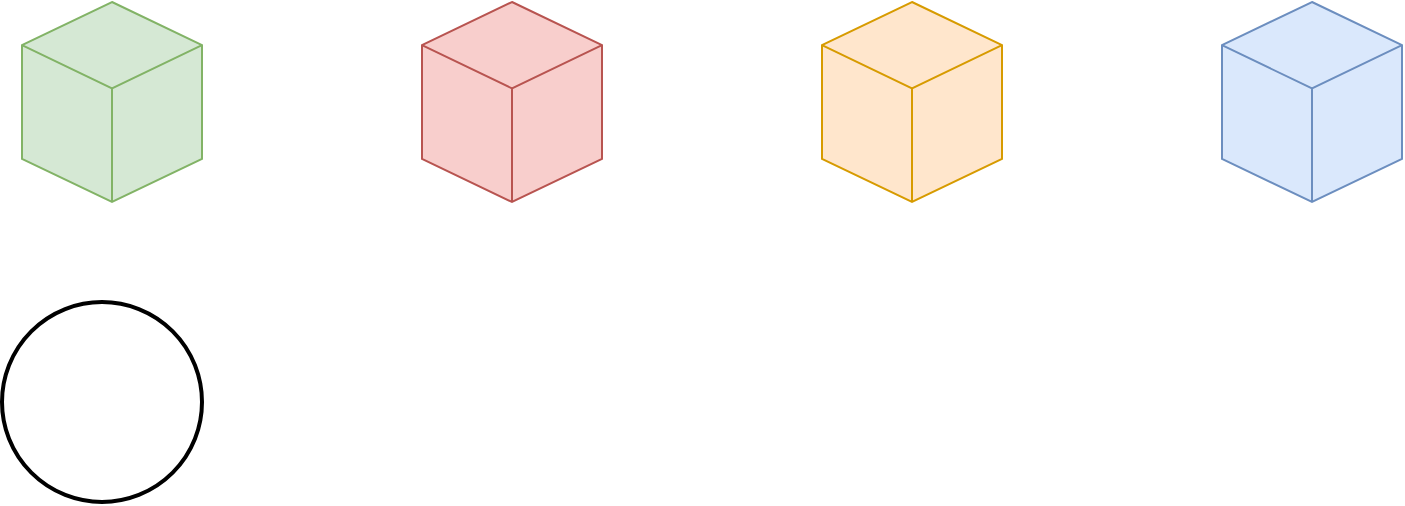 <mxfile>
    <diagram id="77GjlzX0XhjPMCANRn7o" name="Page-1">
        <mxGraphModel dx="1216" dy="781" grid="1" gridSize="10" guides="1" tooltips="1" connect="1" arrows="1" fold="1" page="1" pageScale="1" pageWidth="850" pageHeight="1100" math="0" shadow="0">
            <root>
                <mxCell id="0"/>
                <mxCell id="1" parent="0"/>
                <mxCell id="5" value="" style="html=1;whiteSpace=wrap;shape=isoCube2;backgroundOutline=1;isoAngle=15;fillColor=#d5e8d4;strokeColor=#82b366;" parent="1" vertex="1">
                    <mxGeometry x="60" y="50" width="90" height="100" as="geometry"/>
                </mxCell>
                <mxCell id="6" value="" style="html=1;whiteSpace=wrap;shape=isoCube2;backgroundOutline=1;isoAngle=15;fillColor=#f8cecc;strokeColor=#b85450;" parent="1" vertex="1">
                    <mxGeometry x="260" y="50" width="90" height="100" as="geometry"/>
                </mxCell>
                <mxCell id="7" value="" style="html=1;whiteSpace=wrap;shape=isoCube2;backgroundOutline=1;isoAngle=15;fillColor=#ffe6cc;strokeColor=#d79b00;" parent="1" vertex="1">
                    <mxGeometry x="460" y="50" width="90" height="100" as="geometry"/>
                </mxCell>
                <mxCell id="8" value="" style="html=1;whiteSpace=wrap;shape=isoCube2;backgroundOutline=1;isoAngle=15;fillColor=#dae8fc;strokeColor=#6c8ebf;" parent="1" vertex="1">
                    <mxGeometry x="660" y="50" width="90" height="100" as="geometry"/>
                </mxCell>
                <mxCell id="9" value="" style="strokeWidth=2;html=1;shape=mxgraph.flowchart.start_2;whiteSpace=wrap;" parent="1" vertex="1">
                    <mxGeometry x="50" y="200" width="100" height="100" as="geometry"/>
                </mxCell>
            </root>
        </mxGraphModel>
    </diagram>
</mxfile>